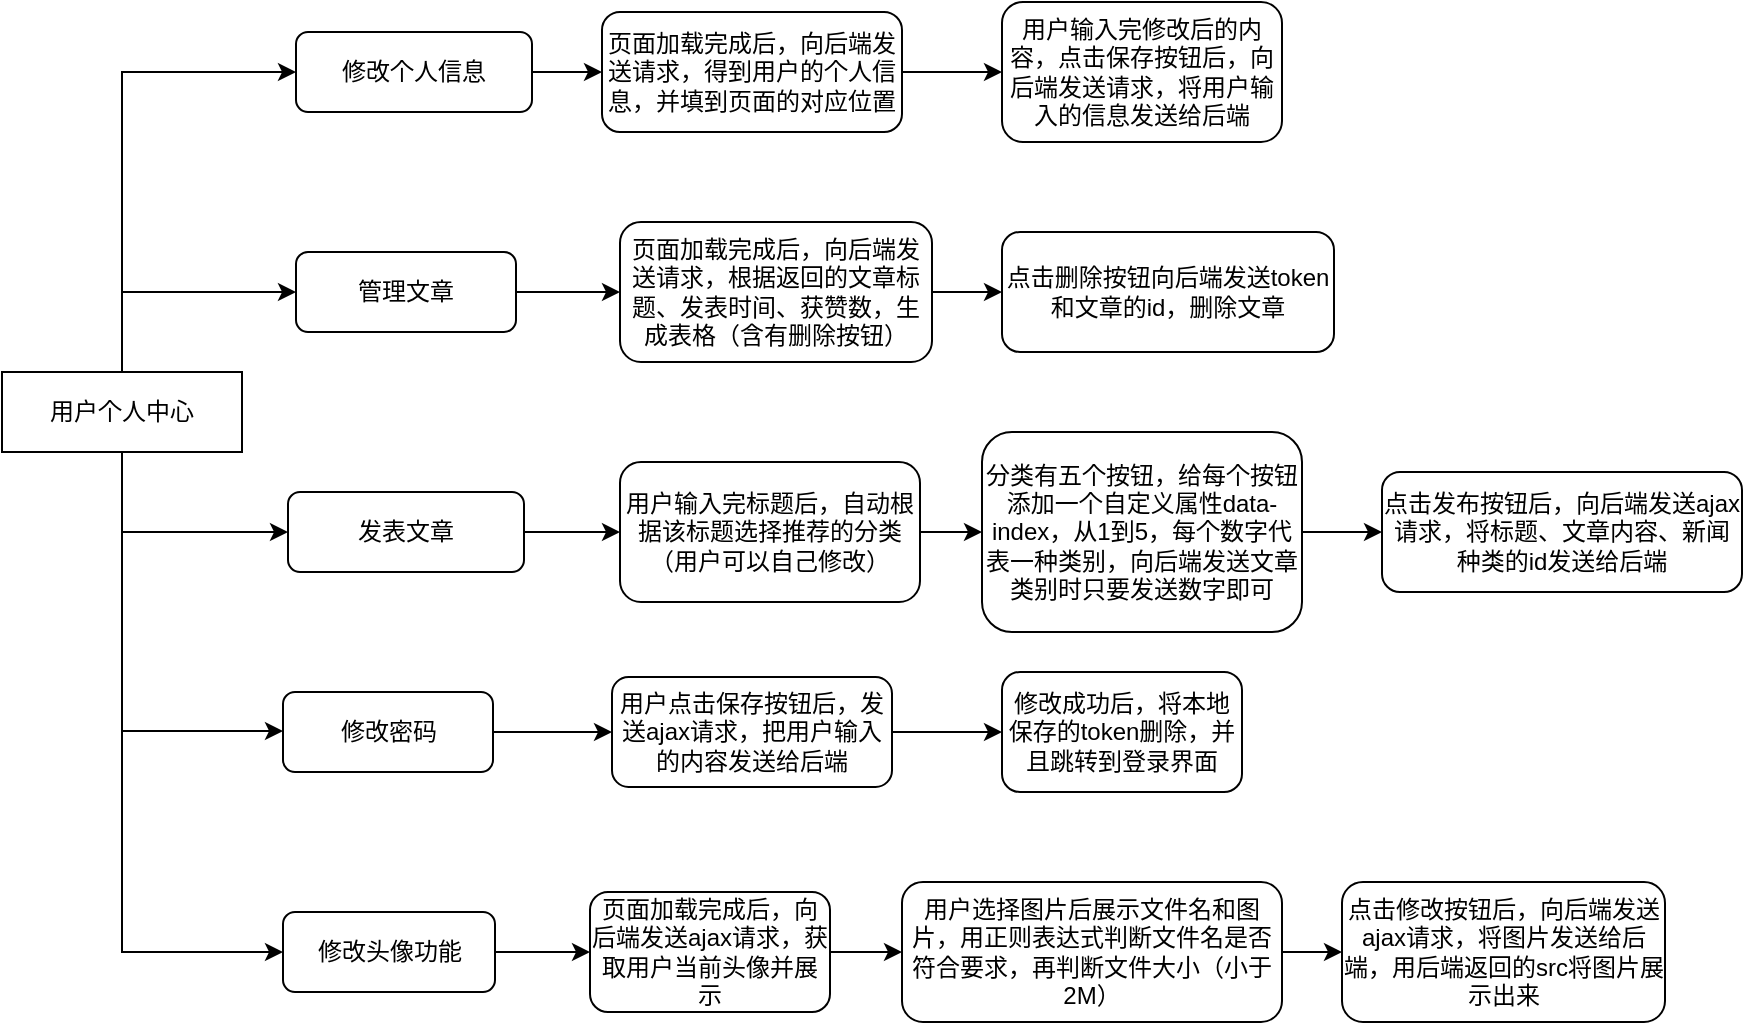 <mxfile version="18.0.1" type="device"><diagram id="iYcqtVdHeeZqTga3JT7d" name="第 1 页"><mxGraphModel dx="1038" dy="641" grid="1" gridSize="10" guides="1" tooltips="1" connect="1" arrows="1" fold="1" page="1" pageScale="1" pageWidth="827" pageHeight="1169" math="0" shadow="0"><root><mxCell id="0"/><mxCell id="1" parent="0"/><mxCell id="JL0Yrvd5usxmi7ekRMvF-1" value="用户个人中心" style="rounded=0;whiteSpace=wrap;html=1;" vertex="1" parent="1"><mxGeometry y="390" width="120" height="40" as="geometry"/></mxCell><mxCell id="JL0Yrvd5usxmi7ekRMvF-28" value="" style="edgeStyle=orthogonalEdgeStyle;rounded=0;orthogonalLoop=1;jettySize=auto;html=1;" edge="1" parent="1" source="JL0Yrvd5usxmi7ekRMvF-2" target="JL0Yrvd5usxmi7ekRMvF-3"><mxGeometry relative="1" as="geometry"/></mxCell><mxCell id="JL0Yrvd5usxmi7ekRMvF-2" value="修改个人信息" style="rounded=1;whiteSpace=wrap;html=1;" vertex="1" parent="1"><mxGeometry x="147" y="220" width="118" height="40" as="geometry"/></mxCell><mxCell id="JL0Yrvd5usxmi7ekRMvF-29" value="" style="edgeStyle=orthogonalEdgeStyle;rounded=0;orthogonalLoop=1;jettySize=auto;html=1;" edge="1" parent="1" source="JL0Yrvd5usxmi7ekRMvF-3" target="JL0Yrvd5usxmi7ekRMvF-4"><mxGeometry relative="1" as="geometry"/></mxCell><mxCell id="JL0Yrvd5usxmi7ekRMvF-3" value="页面加载完成后，向后端发送请求，得到用户的个人信息，并填到页面的对应位置" style="rounded=1;whiteSpace=wrap;html=1;" vertex="1" parent="1"><mxGeometry x="300" y="210" width="150" height="60" as="geometry"/></mxCell><mxCell id="JL0Yrvd5usxmi7ekRMvF-4" value="用户输入完修改后的内容，点击保存按钮后，向后端发送请求，将用户输入的信息发送给后端" style="rounded=1;whiteSpace=wrap;html=1;" vertex="1" parent="1"><mxGeometry x="500" y="205" width="140" height="70" as="geometry"/></mxCell><mxCell id="JL0Yrvd5usxmi7ekRMvF-30" value="" style="edgeStyle=orthogonalEdgeStyle;rounded=0;orthogonalLoop=1;jettySize=auto;html=1;" edge="1" parent="1" source="JL0Yrvd5usxmi7ekRMvF-6" target="JL0Yrvd5usxmi7ekRMvF-7"><mxGeometry relative="1" as="geometry"/></mxCell><mxCell id="JL0Yrvd5usxmi7ekRMvF-6" value="管理文章" style="rounded=1;whiteSpace=wrap;html=1;" vertex="1" parent="1"><mxGeometry x="147" y="330" width="110" height="40" as="geometry"/></mxCell><mxCell id="JL0Yrvd5usxmi7ekRMvF-31" value="" style="edgeStyle=orthogonalEdgeStyle;rounded=0;orthogonalLoop=1;jettySize=auto;html=1;" edge="1" parent="1" source="JL0Yrvd5usxmi7ekRMvF-7" target="JL0Yrvd5usxmi7ekRMvF-8"><mxGeometry relative="1" as="geometry"/></mxCell><mxCell id="JL0Yrvd5usxmi7ekRMvF-7" value="页面加载完成后，向后端发送请求，根据返回的文章标题、发表时间、获赞数，生成表格（含有删除按钮）" style="rounded=1;whiteSpace=wrap;html=1;" vertex="1" parent="1"><mxGeometry x="309" y="315" width="156" height="70" as="geometry"/></mxCell><mxCell id="JL0Yrvd5usxmi7ekRMvF-8" value="点击删除按钮向后端发送token和文章的id，删除文章" style="rounded=1;whiteSpace=wrap;html=1;" vertex="1" parent="1"><mxGeometry x="500" y="320" width="166" height="60" as="geometry"/></mxCell><mxCell id="JL0Yrvd5usxmi7ekRMvF-32" value="" style="edgeStyle=orthogonalEdgeStyle;rounded=0;orthogonalLoop=1;jettySize=auto;html=1;" edge="1" parent="1" source="JL0Yrvd5usxmi7ekRMvF-9" target="JL0Yrvd5usxmi7ekRMvF-10"><mxGeometry relative="1" as="geometry"/></mxCell><mxCell id="JL0Yrvd5usxmi7ekRMvF-9" value="发表文章" style="rounded=1;whiteSpace=wrap;html=1;" vertex="1" parent="1"><mxGeometry x="143" y="450" width="118" height="40" as="geometry"/></mxCell><mxCell id="JL0Yrvd5usxmi7ekRMvF-33" value="" style="edgeStyle=orthogonalEdgeStyle;rounded=0;orthogonalLoop=1;jettySize=auto;html=1;" edge="1" parent="1" source="JL0Yrvd5usxmi7ekRMvF-10" target="JL0Yrvd5usxmi7ekRMvF-12"><mxGeometry relative="1" as="geometry"/></mxCell><mxCell id="JL0Yrvd5usxmi7ekRMvF-10" value="用户输入完标题后，自动根据该标题选择推荐的分类（用户可以自己修改）" style="rounded=1;whiteSpace=wrap;html=1;" vertex="1" parent="1"><mxGeometry x="309" y="435" width="150" height="70" as="geometry"/></mxCell><mxCell id="JL0Yrvd5usxmi7ekRMvF-11" value="点击发布按钮后，向后端发送ajax请求，将标题、文章内容、新闻种类的id发送给后端" style="rounded=1;whiteSpace=wrap;html=1;" vertex="1" parent="1"><mxGeometry x="690" y="440" width="180" height="60" as="geometry"/></mxCell><mxCell id="JL0Yrvd5usxmi7ekRMvF-34" value="" style="edgeStyle=orthogonalEdgeStyle;rounded=0;orthogonalLoop=1;jettySize=auto;html=1;" edge="1" parent="1" source="JL0Yrvd5usxmi7ekRMvF-12" target="JL0Yrvd5usxmi7ekRMvF-11"><mxGeometry relative="1" as="geometry"/></mxCell><mxCell id="JL0Yrvd5usxmi7ekRMvF-12" value="分类有五个按钮，给每个按钮添加一个自定义属性data-index，从1到5，每个数字代表一种类别，向后端发送文章类别时只要发送数字即可" style="rounded=1;whiteSpace=wrap;html=1;" vertex="1" parent="1"><mxGeometry x="490" y="420" width="160" height="100" as="geometry"/></mxCell><mxCell id="JL0Yrvd5usxmi7ekRMvF-35" value="" style="edgeStyle=orthogonalEdgeStyle;rounded=0;orthogonalLoop=1;jettySize=auto;html=1;" edge="1" parent="1" source="JL0Yrvd5usxmi7ekRMvF-13" target="JL0Yrvd5usxmi7ekRMvF-14"><mxGeometry relative="1" as="geometry"/></mxCell><mxCell id="JL0Yrvd5usxmi7ekRMvF-13" value="修改密码" style="rounded=1;whiteSpace=wrap;html=1;" vertex="1" parent="1"><mxGeometry x="140.5" y="550" width="105" height="40" as="geometry"/></mxCell><mxCell id="JL0Yrvd5usxmi7ekRMvF-36" value="" style="edgeStyle=orthogonalEdgeStyle;rounded=0;orthogonalLoop=1;jettySize=auto;html=1;" edge="1" parent="1" source="JL0Yrvd5usxmi7ekRMvF-14" target="JL0Yrvd5usxmi7ekRMvF-15"><mxGeometry relative="1" as="geometry"/></mxCell><mxCell id="JL0Yrvd5usxmi7ekRMvF-14" value="用户点击保存按钮后，发送ajax请求，把用户输入的内容发送给后端" style="rounded=1;whiteSpace=wrap;html=1;" vertex="1" parent="1"><mxGeometry x="305" y="542.5" width="140" height="55" as="geometry"/></mxCell><mxCell id="JL0Yrvd5usxmi7ekRMvF-15" value="修改成功后，将本地保存的token删除，并且跳转到登录界面" style="rounded=1;whiteSpace=wrap;html=1;" vertex="1" parent="1"><mxGeometry x="500" y="540" width="120" height="60" as="geometry"/></mxCell><mxCell id="JL0Yrvd5usxmi7ekRMvF-37" value="" style="edgeStyle=orthogonalEdgeStyle;rounded=0;orthogonalLoop=1;jettySize=auto;html=1;" edge="1" parent="1" source="JL0Yrvd5usxmi7ekRMvF-17" target="JL0Yrvd5usxmi7ekRMvF-18"><mxGeometry relative="1" as="geometry"/></mxCell><mxCell id="JL0Yrvd5usxmi7ekRMvF-17" value="修改头像功能" style="rounded=1;whiteSpace=wrap;html=1;" vertex="1" parent="1"><mxGeometry x="140.5" y="660" width="106" height="40" as="geometry"/></mxCell><mxCell id="JL0Yrvd5usxmi7ekRMvF-38" value="" style="edgeStyle=orthogonalEdgeStyle;rounded=0;orthogonalLoop=1;jettySize=auto;html=1;" edge="1" parent="1" source="JL0Yrvd5usxmi7ekRMvF-18" target="JL0Yrvd5usxmi7ekRMvF-19"><mxGeometry relative="1" as="geometry"/></mxCell><mxCell id="JL0Yrvd5usxmi7ekRMvF-18" value="页面加载完成后，向后端发送ajax请求，获取用户当前头像并展示" style="rounded=1;whiteSpace=wrap;html=1;" vertex="1" parent="1"><mxGeometry x="294" y="650" width="120" height="60" as="geometry"/></mxCell><mxCell id="JL0Yrvd5usxmi7ekRMvF-39" value="" style="edgeStyle=orthogonalEdgeStyle;rounded=0;orthogonalLoop=1;jettySize=auto;html=1;" edge="1" parent="1" source="JL0Yrvd5usxmi7ekRMvF-19" target="JL0Yrvd5usxmi7ekRMvF-20"><mxGeometry relative="1" as="geometry"/></mxCell><mxCell id="JL0Yrvd5usxmi7ekRMvF-19" value="用户选择图片后展示文件名和图片，用正则表达式判断文件名是否符合要求，再判断文件大小（小于2M）" style="rounded=1;whiteSpace=wrap;html=1;" vertex="1" parent="1"><mxGeometry x="450" y="645" width="190" height="70" as="geometry"/></mxCell><mxCell id="JL0Yrvd5usxmi7ekRMvF-20" value="点击修改按钮后，向后端发送ajax请求，将图片发送给后端，用后端返回的src将图片展示出来" style="rounded=1;whiteSpace=wrap;html=1;" vertex="1" parent="1"><mxGeometry x="670" y="645" width="161.5" height="70" as="geometry"/></mxCell><mxCell id="JL0Yrvd5usxmi7ekRMvF-22" value="" style="endArrow=classic;html=1;rounded=0;exitX=0.5;exitY=0;exitDx=0;exitDy=0;entryX=0;entryY=0.5;entryDx=0;entryDy=0;" edge="1" parent="1" source="JL0Yrvd5usxmi7ekRMvF-1" target="JL0Yrvd5usxmi7ekRMvF-2"><mxGeometry width="50" height="50" relative="1" as="geometry"><mxPoint x="80" y="400" as="sourcePoint"/><mxPoint x="130" y="350" as="targetPoint"/><Array as="points"><mxPoint x="60" y="240"/></Array></mxGeometry></mxCell><mxCell id="JL0Yrvd5usxmi7ekRMvF-23" value="" style="endArrow=classic;html=1;rounded=0;entryX=0;entryY=0.5;entryDx=0;entryDy=0;" edge="1" parent="1" target="JL0Yrvd5usxmi7ekRMvF-6"><mxGeometry width="50" height="50" relative="1" as="geometry"><mxPoint x="60" y="350" as="sourcePoint"/><mxPoint x="110" y="360" as="targetPoint"/></mxGeometry></mxCell><mxCell id="JL0Yrvd5usxmi7ekRMvF-24" value="" style="endArrow=classic;html=1;rounded=0;exitX=0.5;exitY=1;exitDx=0;exitDy=0;entryX=0;entryY=0.5;entryDx=0;entryDy=0;" edge="1" parent="1" source="JL0Yrvd5usxmi7ekRMvF-1" target="JL0Yrvd5usxmi7ekRMvF-17"><mxGeometry width="50" height="50" relative="1" as="geometry"><mxPoint x="60" y="490" as="sourcePoint"/><mxPoint x="110" y="440" as="targetPoint"/><Array as="points"><mxPoint x="60" y="680"/></Array></mxGeometry></mxCell><mxCell id="JL0Yrvd5usxmi7ekRMvF-25" value="" style="endArrow=classic;html=1;rounded=0;" edge="1" parent="1"><mxGeometry width="50" height="50" relative="1" as="geometry"><mxPoint x="60.5" y="569.5" as="sourcePoint"/><mxPoint x="140.5" y="569.5" as="targetPoint"/></mxGeometry></mxCell><mxCell id="JL0Yrvd5usxmi7ekRMvF-26" value="" style="endArrow=classic;html=1;rounded=0;" edge="1" parent="1"><mxGeometry width="50" height="50" relative="1" as="geometry"><mxPoint x="60" y="470" as="sourcePoint"/><mxPoint x="143" y="470" as="targetPoint"/></mxGeometry></mxCell></root></mxGraphModel></diagram></mxfile>